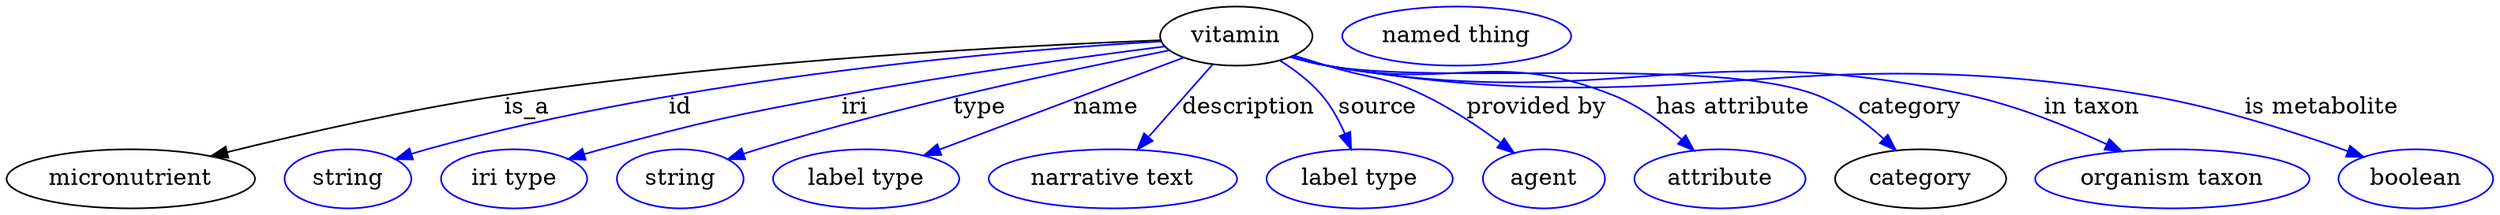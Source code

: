 digraph {
	graph [bb="0,0,1511.2,123"];
	node [label="\N"];
	vitamin	 [height=0.5,
		label=vitamin,
		pos="747.39,105",
		width=1.2818];
	micronutrient	 [height=0.5,
		pos="75.393,18",
		width=2.0943];
	vitamin -> micronutrient	 [label=is_a,
		lp="316.39,61.5",
		pos="e,125.94,31.499 701.34,103.4 620.29,100.12 447.03,90.987 302.39,69 245.29,60.319 181.14,45.422 135.65,33.962"];
	id	 [color=blue,
		height=0.5,
		label=string,
		pos="207.39,18",
		width=1.0652];
	vitamin -> id	 [color=blue,
		label=id,
		lp="395.39,61.5",
		pos="e,236.6,29.763 701.37,102.93 613.21,98.004 415.06,82.318 255.39,36 252.41,35.135 249.35,34.172 246.29,33.153",
		style=solid];
	iri	 [color=blue,
		height=0.5,
		label="iri type",
		pos="308.39,18",
		width=1.2277];
	vitamin -> iri	 [color=blue,
		label=iri,
		lp="507.39,61.5",
		pos="e,342.25,29.775 702.83,99.789 653.03,93.674 570.1,82.617 499.39,69 437.89,57.155 422.6,53.252 362.39,36 359.01,35.032 355.53,33.985 \
352.04,32.9",
		style=solid];
	type	 [color=blue,
		height=0.5,
		label=string,
		pos="409.39,18",
		width=1.0652];
	vitamin -> type	 [color=blue,
		label=type,
		lp="591.39,61.5",
		pos="e,438.54,29.77 705.42,97.091 648.38,85.882 543.5,63.631 456.39,36 453.66,35.133 450.86,34.193 448.04,33.212",
		style=solid];
	name	 [color=blue,
		height=0.5,
		label="label type",
		pos="522.39,18",
		width=1.5707];
	vitamin -> name	 [color=blue,
		label=name,
		lp="668.39,61.5",
		pos="e,558.34,31.898 714.19,92.163 675.44,77.178 611.14,52.317 567.79,35.555",
		style=solid];
	description	 [color=blue,
		height=0.5,
		label="narrative text",
		pos="672.39,18",
		width=2.0943];
	vitamin -> description	 [color=blue,
		label=description,
		lp="755.39,61.5",
		pos="e,687.7,35.75 732.58,87.812 721.73,75.227 706.82,57.937 694.56,43.712",
		style=solid];
	source	 [color=blue,
		height=0.5,
		label="label type",
		pos="822.39,18",
		width=1.5707];
	vitamin -> source	 [color=blue,
		label=source,
		lp="834.89,61.5",
		pos="e,817.29,36.365 775.1,90.39 784.05,84.647 793.45,77.402 800.39,69 805.98,62.236 810.38,53.837 813.72,45.819",
		style=solid];
	"provided by"	 [color=blue,
		height=0.5,
		label=agent,
		pos="934.39,18",
		width=1.0291];
	vitamin -> "provided by"	 [color=blue,
		label="provided by",
		lp="930.89,61.5",
		pos="e,916.21,33.7 782.55,93.323 789.14,91.186 795.97,89 802.39,87 829.38,78.603 838,81.42 863.39,69 879.27,61.232 895.4,49.974 908.27,\
40.011",
		style=solid];
	"has attribute"	 [color=blue,
		height=0.5,
		label=attribute,
		pos="1041.4,18",
		width=1.4443];
	vitamin -> "has attribute"	 [color=blue,
		label="has attribute",
		lp="1050.4,61.5",
		pos="e,1025.2,35.293 781.12,92.709 788.08,90.528 795.42,88.483 802.39,87 878.87,70.747 905.01,98.557 977.39,69 992.21,62.949 1006.4,52.348 \
1017.6,42.372",
		style=solid];
	category	 [height=0.5,
		pos="1163.4,18",
		width=1.4443];
	vitamin -> category	 [color=blue,
		label=category,
		lp="1158.4,61.5",
		pos="e,1148.2,35.279 780.78,92.568 787.83,90.369 795.29,88.353 802.39,87 867.78,74.546 1039.4,93.334 1101.4,69 1116.1,63.219 1130,52.544 \
1140.8,42.449",
		style=solid];
	"in taxon"	 [color=blue,
		height=0.5,
		label="organism taxon",
		pos="1316.4,18",
		width=2.3109];
	vitamin -> "in taxon"	 [color=blue,
		label="in taxon",
		lp="1268.4,61.5",
		pos="e,1285,34.709 780.76,92.49 787.81,90.297 795.28,88.303 802.39,87 973.95,55.59 1024.2,107.22 1194.4,69 1222.6,62.655 1252.7,50.184 \
1275.9,39.162",
		style=solid];
	"is metabolite"	 [color=blue,
		height=0.5,
		label=boolean,
		pos="1464.4,18",
		width=1.2999];
	vitamin -> "is metabolite"	 [color=blue,
		label="is metabolite",
		lp="1408.4,61.5",
		pos="e,1431.9,31.03 780.75,92.435 787.81,90.246 795.27,88.268 802.39,87 1020.9,48.106 1082.6,106.02 1301.4,69 1343.5,61.872 1389.9,46.611 \
1422.3,34.63",
		style=solid];
	"named thing_category"	 [color=blue,
		height=0.5,
		label="named thing",
		pos="881.39,105",
		width=1.9318];
}
